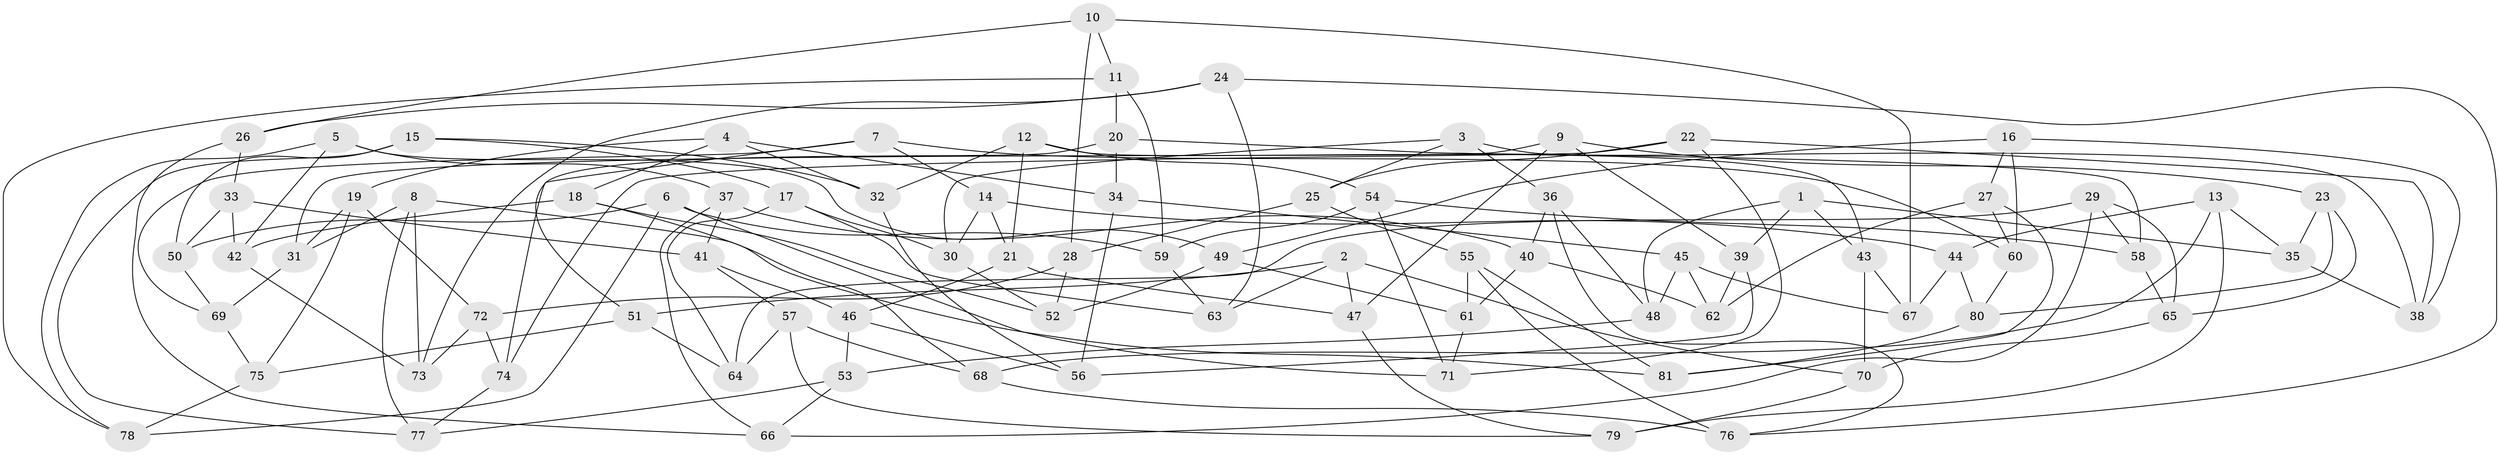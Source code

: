 // coarse degree distribution, {4: 0.6041666666666666, 5: 0.125, 6: 0.0625, 3: 0.08333333333333333, 8: 0.0625, 7: 0.041666666666666664, 12: 0.020833333333333332}
// Generated by graph-tools (version 1.1) at 2025/03/03/04/25 22:03:15]
// undirected, 81 vertices, 162 edges
graph export_dot {
graph [start="1"]
  node [color=gray90,style=filled];
  1;
  2;
  3;
  4;
  5;
  6;
  7;
  8;
  9;
  10;
  11;
  12;
  13;
  14;
  15;
  16;
  17;
  18;
  19;
  20;
  21;
  22;
  23;
  24;
  25;
  26;
  27;
  28;
  29;
  30;
  31;
  32;
  33;
  34;
  35;
  36;
  37;
  38;
  39;
  40;
  41;
  42;
  43;
  44;
  45;
  46;
  47;
  48;
  49;
  50;
  51;
  52;
  53;
  54;
  55;
  56;
  57;
  58;
  59;
  60;
  61;
  62;
  63;
  64;
  65;
  66;
  67;
  68;
  69;
  70;
  71;
  72;
  73;
  74;
  75;
  76;
  77;
  78;
  79;
  80;
  81;
  1 -- 35;
  1 -- 43;
  1 -- 48;
  1 -- 39;
  2 -- 47;
  2 -- 51;
  2 -- 63;
  2 -- 70;
  3 -- 36;
  3 -- 30;
  3 -- 25;
  3 -- 38;
  4 -- 34;
  4 -- 18;
  4 -- 19;
  4 -- 32;
  5 -- 37;
  5 -- 49;
  5 -- 78;
  5 -- 42;
  6 -- 50;
  6 -- 59;
  6 -- 78;
  6 -- 71;
  7 -- 51;
  7 -- 60;
  7 -- 69;
  7 -- 14;
  8 -- 73;
  8 -- 77;
  8 -- 81;
  8 -- 31;
  9 -- 23;
  9 -- 31;
  9 -- 47;
  9 -- 39;
  10 -- 26;
  10 -- 67;
  10 -- 11;
  10 -- 28;
  11 -- 20;
  11 -- 78;
  11 -- 59;
  12 -- 21;
  12 -- 32;
  12 -- 54;
  12 -- 43;
  13 -- 79;
  13 -- 68;
  13 -- 35;
  13 -- 44;
  14 -- 44;
  14 -- 21;
  14 -- 30;
  15 -- 17;
  15 -- 32;
  15 -- 77;
  15 -- 50;
  16 -- 49;
  16 -- 27;
  16 -- 38;
  16 -- 60;
  17 -- 30;
  17 -- 63;
  17 -- 64;
  18 -- 52;
  18 -- 42;
  18 -- 68;
  19 -- 31;
  19 -- 72;
  19 -- 75;
  20 -- 74;
  20 -- 58;
  20 -- 34;
  21 -- 46;
  21 -- 47;
  22 -- 38;
  22 -- 71;
  22 -- 74;
  22 -- 25;
  23 -- 80;
  23 -- 35;
  23 -- 65;
  24 -- 73;
  24 -- 76;
  24 -- 26;
  24 -- 63;
  25 -- 28;
  25 -- 55;
  26 -- 66;
  26 -- 33;
  27 -- 60;
  27 -- 62;
  27 -- 81;
  28 -- 52;
  28 -- 72;
  29 -- 66;
  29 -- 65;
  29 -- 58;
  29 -- 64;
  30 -- 52;
  31 -- 69;
  32 -- 56;
  33 -- 50;
  33 -- 42;
  33 -- 41;
  34 -- 45;
  34 -- 56;
  35 -- 38;
  36 -- 48;
  36 -- 76;
  36 -- 40;
  37 -- 41;
  37 -- 66;
  37 -- 40;
  39 -- 62;
  39 -- 56;
  40 -- 62;
  40 -- 61;
  41 -- 57;
  41 -- 46;
  42 -- 73;
  43 -- 67;
  43 -- 70;
  44 -- 80;
  44 -- 67;
  45 -- 67;
  45 -- 62;
  45 -- 48;
  46 -- 53;
  46 -- 56;
  47 -- 79;
  48 -- 53;
  49 -- 61;
  49 -- 52;
  50 -- 69;
  51 -- 75;
  51 -- 64;
  53 -- 66;
  53 -- 77;
  54 -- 71;
  54 -- 58;
  54 -- 59;
  55 -- 61;
  55 -- 81;
  55 -- 76;
  57 -- 79;
  57 -- 68;
  57 -- 64;
  58 -- 65;
  59 -- 63;
  60 -- 80;
  61 -- 71;
  65 -- 70;
  68 -- 76;
  69 -- 75;
  70 -- 79;
  72 -- 74;
  72 -- 73;
  74 -- 77;
  75 -- 78;
  80 -- 81;
}

